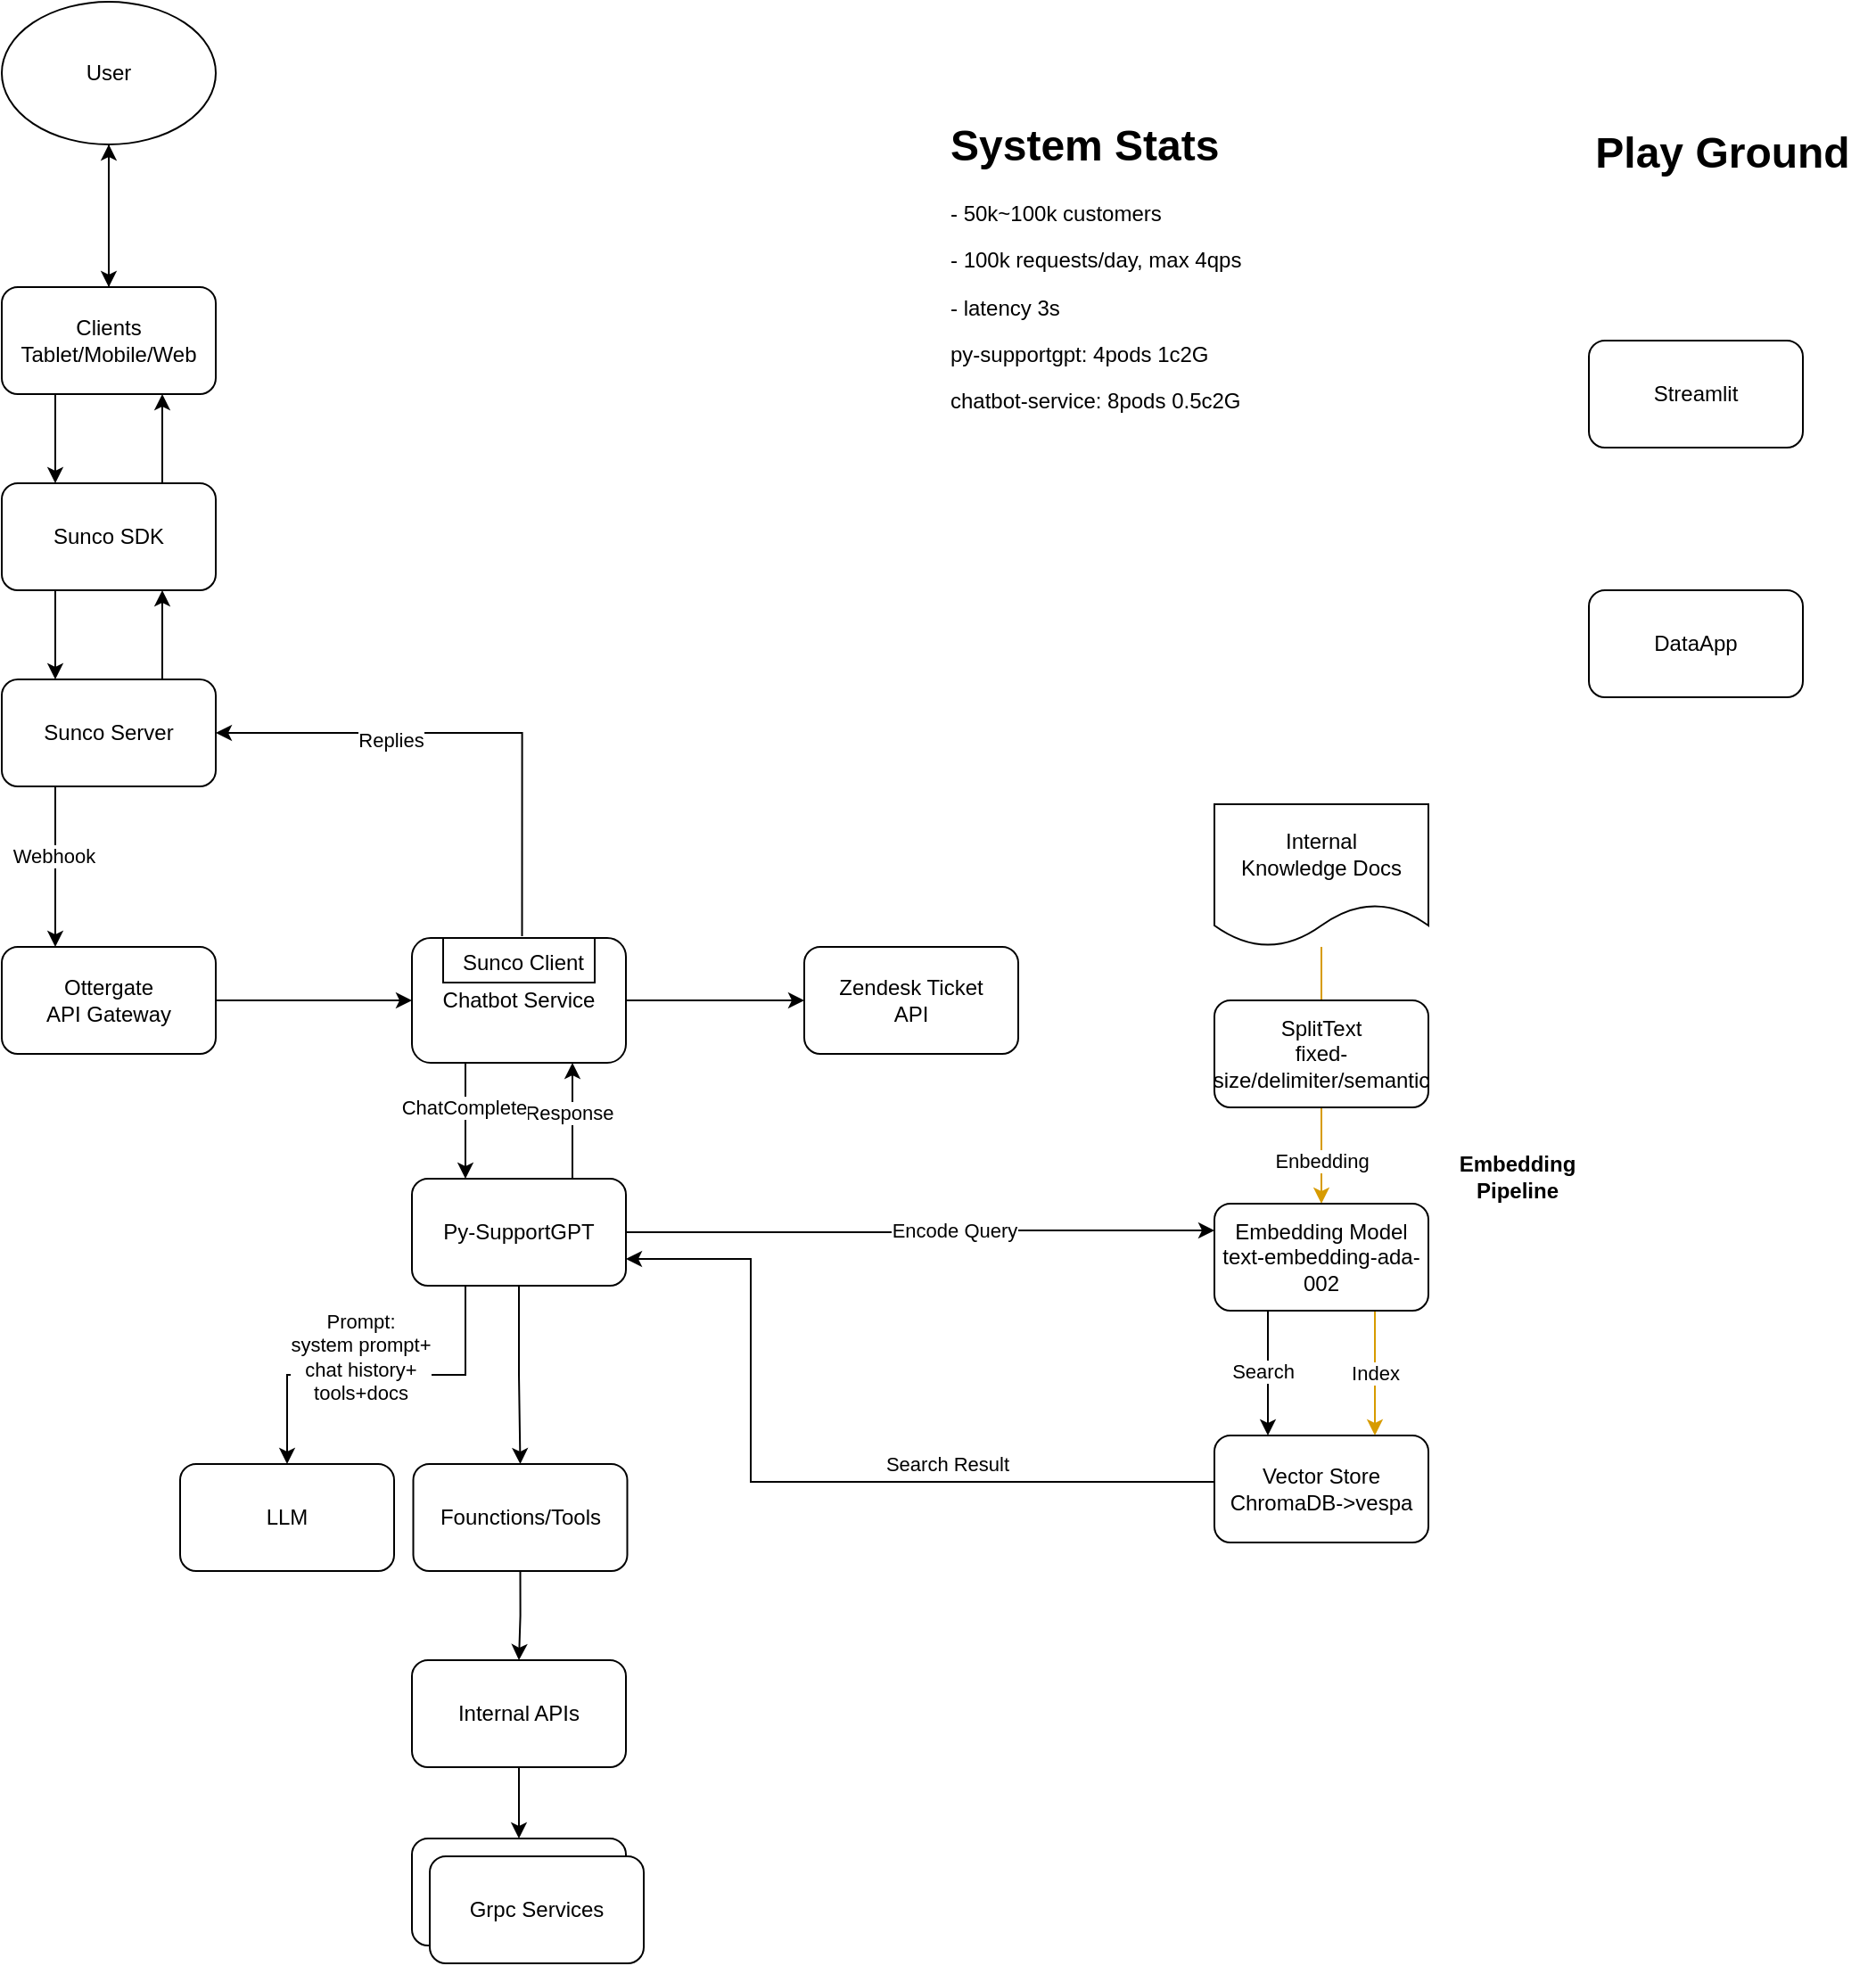 <mxfile version="26.0.13">
  <diagram name="Page-1" id="E73bntxt86W5P2doF7nK">
    <mxGraphModel dx="2231" dy="1324" grid="1" gridSize="10" guides="1" tooltips="1" connect="1" arrows="1" fold="1" page="1" pageScale="1" pageWidth="850" pageHeight="1100" math="0" shadow="0">
      <root>
        <mxCell id="0" />
        <mxCell id="1" parent="0" />
        <mxCell id="UpDTwZIlFveo_wN8iUtt-25" style="edgeStyle=orthogonalEdgeStyle;rounded=0;orthogonalLoop=1;jettySize=auto;html=1;exitX=0.5;exitY=1;exitDx=0;exitDy=0;entryX=0.5;entryY=0;entryDx=0;entryDy=0;" parent="1" source="UpDTwZIlFveo_wN8iUtt-1" target="UpDTwZIlFveo_wN8iUtt-2" edge="1">
          <mxGeometry relative="1" as="geometry" />
        </mxCell>
        <mxCell id="UpDTwZIlFveo_wN8iUtt-1" value="User" style="ellipse;whiteSpace=wrap;html=1;" parent="1" vertex="1">
          <mxGeometry x="120" y="150" width="120" height="80" as="geometry" />
        </mxCell>
        <mxCell id="UpDTwZIlFveo_wN8iUtt-28" style="edgeStyle=orthogonalEdgeStyle;rounded=0;orthogonalLoop=1;jettySize=auto;html=1;exitX=0.25;exitY=1;exitDx=0;exitDy=0;entryX=0.25;entryY=0;entryDx=0;entryDy=0;" parent="1" source="UpDTwZIlFveo_wN8iUtt-2" target="UpDTwZIlFveo_wN8iUtt-3" edge="1">
          <mxGeometry relative="1" as="geometry" />
        </mxCell>
        <mxCell id="W_Wss-8nVR4Y7HCD9j6q-1" style="edgeStyle=orthogonalEdgeStyle;rounded=0;orthogonalLoop=1;jettySize=auto;html=1;exitX=0.5;exitY=0;exitDx=0;exitDy=0;entryX=0.5;entryY=1;entryDx=0;entryDy=0;" parent="1" source="UpDTwZIlFveo_wN8iUtt-2" target="UpDTwZIlFveo_wN8iUtt-1" edge="1">
          <mxGeometry relative="1" as="geometry" />
        </mxCell>
        <mxCell id="UpDTwZIlFveo_wN8iUtt-2" value="Clients&lt;br&gt;Tablet/Mobile/Web" style="rounded=1;whiteSpace=wrap;html=1;" parent="1" vertex="1">
          <mxGeometry x="120" y="310" width="120" height="60" as="geometry" />
        </mxCell>
        <mxCell id="UpDTwZIlFveo_wN8iUtt-27" style="edgeStyle=orthogonalEdgeStyle;rounded=0;orthogonalLoop=1;jettySize=auto;html=1;exitX=0.25;exitY=1;exitDx=0;exitDy=0;entryX=0.25;entryY=0;entryDx=0;entryDy=0;" parent="1" source="UpDTwZIlFveo_wN8iUtt-3" target="UpDTwZIlFveo_wN8iUtt-4" edge="1">
          <mxGeometry relative="1" as="geometry" />
        </mxCell>
        <mxCell id="UpDTwZIlFveo_wN8iUtt-62" style="edgeStyle=orthogonalEdgeStyle;rounded=0;orthogonalLoop=1;jettySize=auto;html=1;exitX=0.75;exitY=0;exitDx=0;exitDy=0;entryX=0.75;entryY=1;entryDx=0;entryDy=0;" parent="1" source="UpDTwZIlFveo_wN8iUtt-3" target="UpDTwZIlFveo_wN8iUtt-2" edge="1">
          <mxGeometry relative="1" as="geometry" />
        </mxCell>
        <mxCell id="UpDTwZIlFveo_wN8iUtt-3" value="Sunco SDK" style="rounded=1;whiteSpace=wrap;html=1;" parent="1" vertex="1">
          <mxGeometry x="120" y="420" width="120" height="60" as="geometry" />
        </mxCell>
        <mxCell id="UpDTwZIlFveo_wN8iUtt-29" style="edgeStyle=orthogonalEdgeStyle;rounded=0;orthogonalLoop=1;jettySize=auto;html=1;exitX=0.25;exitY=1;exitDx=0;exitDy=0;entryX=0.25;entryY=0;entryDx=0;entryDy=0;" parent="1" source="UpDTwZIlFveo_wN8iUtt-4" target="UpDTwZIlFveo_wN8iUtt-6" edge="1">
          <mxGeometry relative="1" as="geometry" />
        </mxCell>
        <mxCell id="UpDTwZIlFveo_wN8iUtt-31" value="Webhook" style="edgeLabel;html=1;align=center;verticalAlign=middle;resizable=0;points=[];" parent="UpDTwZIlFveo_wN8iUtt-29" vertex="1" connectable="0">
          <mxGeometry x="-0.133" y="-1" relative="1" as="geometry">
            <mxPoint as="offset" />
          </mxGeometry>
        </mxCell>
        <mxCell id="UpDTwZIlFveo_wN8iUtt-61" style="edgeStyle=orthogonalEdgeStyle;rounded=0;orthogonalLoop=1;jettySize=auto;html=1;exitX=0.75;exitY=0;exitDx=0;exitDy=0;entryX=0.75;entryY=1;entryDx=0;entryDy=0;" parent="1" source="UpDTwZIlFveo_wN8iUtt-4" target="UpDTwZIlFveo_wN8iUtt-3" edge="1">
          <mxGeometry relative="1" as="geometry" />
        </mxCell>
        <mxCell id="UpDTwZIlFveo_wN8iUtt-4" value="Sunco Server" style="rounded=1;whiteSpace=wrap;html=1;" parent="1" vertex="1">
          <mxGeometry x="120" y="530" width="120" height="60" as="geometry" />
        </mxCell>
        <mxCell id="UpDTwZIlFveo_wN8iUtt-30" style="edgeStyle=orthogonalEdgeStyle;rounded=0;orthogonalLoop=1;jettySize=auto;html=1;exitX=1;exitY=0.5;exitDx=0;exitDy=0;entryX=0;entryY=0.5;entryDx=0;entryDy=0;" parent="1" source="UpDTwZIlFveo_wN8iUtt-6" target="UpDTwZIlFveo_wN8iUtt-7" edge="1">
          <mxGeometry relative="1" as="geometry" />
        </mxCell>
        <mxCell id="UpDTwZIlFveo_wN8iUtt-6" value="Ottergate&lt;br&gt;API Gateway" style="rounded=1;whiteSpace=wrap;html=1;" parent="1" vertex="1">
          <mxGeometry x="120" y="680" width="120" height="60" as="geometry" />
        </mxCell>
        <mxCell id="UpDTwZIlFveo_wN8iUtt-11" style="edgeStyle=orthogonalEdgeStyle;rounded=0;orthogonalLoop=1;jettySize=auto;html=1;exitX=0.5;exitY=0;exitDx=0;exitDy=0;entryX=1;entryY=0.5;entryDx=0;entryDy=0;" parent="1" source="UpDTwZIlFveo_wN8iUtt-9" target="UpDTwZIlFveo_wN8iUtt-4" edge="1">
          <mxGeometry relative="1" as="geometry" />
        </mxCell>
        <mxCell id="UpDTwZIlFveo_wN8iUtt-12" value="Replies" style="edgeLabel;html=1;align=center;verticalAlign=middle;resizable=0;points=[];" parent="UpDTwZIlFveo_wN8iUtt-11" vertex="1" connectable="0">
          <mxGeometry x="0.318" y="4" relative="1" as="geometry">
            <mxPoint as="offset" />
          </mxGeometry>
        </mxCell>
        <mxCell id="UpDTwZIlFveo_wN8iUtt-13" value="Zendesk Ticket&lt;br&gt;API" style="rounded=1;whiteSpace=wrap;html=1;" parent="1" vertex="1">
          <mxGeometry x="570" y="680" width="120" height="60" as="geometry" />
        </mxCell>
        <mxCell id="UpDTwZIlFveo_wN8iUtt-35" style="edgeStyle=orthogonalEdgeStyle;rounded=0;orthogonalLoop=1;jettySize=auto;html=1;exitX=0.25;exitY=1;exitDx=0;exitDy=0;" parent="1" source="UpDTwZIlFveo_wN8iUtt-18" target="UpDTwZIlFveo_wN8iUtt-19" edge="1">
          <mxGeometry relative="1" as="geometry" />
        </mxCell>
        <mxCell id="UpDTwZIlFveo_wN8iUtt-57" value="Prompt: &lt;br&gt;system prompt+&lt;br&gt;chat history+&lt;br&gt;tools+docs" style="edgeLabel;html=1;align=center;verticalAlign=middle;resizable=0;points=[];" parent="UpDTwZIlFveo_wN8iUtt-35" vertex="1" connectable="0">
          <mxGeometry x="-0.089" y="1" relative="1" as="geometry">
            <mxPoint x="-18" y="-11" as="offset" />
          </mxGeometry>
        </mxCell>
        <mxCell id="UpDTwZIlFveo_wN8iUtt-36" style="edgeStyle=orthogonalEdgeStyle;rounded=0;orthogonalLoop=1;jettySize=auto;html=1;exitX=0.5;exitY=1;exitDx=0;exitDy=0;entryX=0.5;entryY=0;entryDx=0;entryDy=0;" parent="1" source="UpDTwZIlFveo_wN8iUtt-18" target="UpDTwZIlFveo_wN8iUtt-20" edge="1">
          <mxGeometry relative="1" as="geometry" />
        </mxCell>
        <mxCell id="UpDTwZIlFveo_wN8iUtt-51" style="edgeStyle=orthogonalEdgeStyle;rounded=0;orthogonalLoop=1;jettySize=auto;html=1;exitX=1;exitY=0.5;exitDx=0;exitDy=0;entryX=0;entryY=0.25;entryDx=0;entryDy=0;" parent="1" source="UpDTwZIlFveo_wN8iUtt-18" target="UpDTwZIlFveo_wN8iUtt-45" edge="1">
          <mxGeometry relative="1" as="geometry" />
        </mxCell>
        <mxCell id="UpDTwZIlFveo_wN8iUtt-52" value="Encode Query" style="edgeLabel;html=1;align=center;verticalAlign=middle;resizable=0;points=[];" parent="UpDTwZIlFveo_wN8iUtt-51" vertex="1" connectable="0">
          <mxGeometry x="0.116" relative="1" as="geometry">
            <mxPoint as="offset" />
          </mxGeometry>
        </mxCell>
        <mxCell id="UpDTwZIlFveo_wN8iUtt-63" style="edgeStyle=orthogonalEdgeStyle;rounded=0;orthogonalLoop=1;jettySize=auto;html=1;exitX=0.75;exitY=0;exitDx=0;exitDy=0;entryX=0.75;entryY=1;entryDx=0;entryDy=0;" parent="1" source="UpDTwZIlFveo_wN8iUtt-18" target="UpDTwZIlFveo_wN8iUtt-7" edge="1">
          <mxGeometry relative="1" as="geometry" />
        </mxCell>
        <mxCell id="UpDTwZIlFveo_wN8iUtt-65" value="Response" style="edgeLabel;html=1;align=center;verticalAlign=middle;resizable=0;points=[];" parent="UpDTwZIlFveo_wN8iUtt-63" vertex="1" connectable="0">
          <mxGeometry x="0.139" y="2" relative="1" as="geometry">
            <mxPoint as="offset" />
          </mxGeometry>
        </mxCell>
        <mxCell id="UpDTwZIlFveo_wN8iUtt-18" value="Py-SupportGPT" style="rounded=1;whiteSpace=wrap;html=1;" parent="1" vertex="1">
          <mxGeometry x="350" y="810" width="120" height="60" as="geometry" />
        </mxCell>
        <mxCell id="UpDTwZIlFveo_wN8iUtt-19" value="LLM" style="rounded=1;whiteSpace=wrap;html=1;" parent="1" vertex="1">
          <mxGeometry x="220" y="970" width="120" height="60" as="geometry" />
        </mxCell>
        <mxCell id="UpDTwZIlFveo_wN8iUtt-38" style="edgeStyle=orthogonalEdgeStyle;rounded=0;orthogonalLoop=1;jettySize=auto;html=1;exitX=0.5;exitY=1;exitDx=0;exitDy=0;" parent="1" source="UpDTwZIlFveo_wN8iUtt-20" target="UpDTwZIlFveo_wN8iUtt-22" edge="1">
          <mxGeometry relative="1" as="geometry" />
        </mxCell>
        <mxCell id="UpDTwZIlFveo_wN8iUtt-20" value="Founctions/Tools" style="rounded=1;whiteSpace=wrap;html=1;" parent="1" vertex="1">
          <mxGeometry x="350.75" y="970" width="120" height="60" as="geometry" />
        </mxCell>
        <mxCell id="UpDTwZIlFveo_wN8iUtt-55" style="edgeStyle=orthogonalEdgeStyle;rounded=0;orthogonalLoop=1;jettySize=auto;html=1;exitX=0;exitY=0.5;exitDx=0;exitDy=0;entryX=1;entryY=0.75;entryDx=0;entryDy=0;" parent="1" source="UpDTwZIlFveo_wN8iUtt-21" target="UpDTwZIlFveo_wN8iUtt-18" edge="1">
          <mxGeometry relative="1" as="geometry">
            <Array as="points">
              <mxPoint x="800" y="980" />
              <mxPoint x="540" y="980" />
              <mxPoint x="540" y="855" />
            </Array>
          </mxGeometry>
        </mxCell>
        <mxCell id="UpDTwZIlFveo_wN8iUtt-56" value="Search Result" style="edgeLabel;html=1;align=center;verticalAlign=middle;resizable=0;points=[];" parent="UpDTwZIlFveo_wN8iUtt-55" vertex="1" connectable="0">
          <mxGeometry x="0.176" relative="1" as="geometry">
            <mxPoint x="110" y="-4" as="offset" />
          </mxGeometry>
        </mxCell>
        <mxCell id="UpDTwZIlFveo_wN8iUtt-21" value="Vector Store&lt;br&gt;ChromaDB-&amp;gt;vespa" style="rounded=1;whiteSpace=wrap;html=1;" parent="1" vertex="1">
          <mxGeometry x="800" y="954" width="120" height="60" as="geometry" />
        </mxCell>
        <mxCell id="UpDTwZIlFveo_wN8iUtt-39" style="edgeStyle=orthogonalEdgeStyle;rounded=0;orthogonalLoop=1;jettySize=auto;html=1;exitX=0.5;exitY=1;exitDx=0;exitDy=0;entryX=0.5;entryY=0;entryDx=0;entryDy=0;" parent="1" source="UpDTwZIlFveo_wN8iUtt-22" target="UpDTwZIlFveo_wN8iUtt-23" edge="1">
          <mxGeometry relative="1" as="geometry" />
        </mxCell>
        <mxCell id="UpDTwZIlFveo_wN8iUtt-22" value="Internal APIs" style="rounded=1;whiteSpace=wrap;html=1;" parent="1" vertex="1">
          <mxGeometry x="350" y="1080" width="120" height="60" as="geometry" />
        </mxCell>
        <mxCell id="UpDTwZIlFveo_wN8iUtt-23" value="Grpc Services" style="rounded=1;whiteSpace=wrap;html=1;" parent="1" vertex="1">
          <mxGeometry x="350" y="1180" width="120" height="60" as="geometry" />
        </mxCell>
        <mxCell id="UpDTwZIlFveo_wN8iUtt-24" value="Grpc Services" style="rounded=1;whiteSpace=wrap;html=1;" parent="1" vertex="1">
          <mxGeometry x="360" y="1190" width="120" height="60" as="geometry" />
        </mxCell>
        <mxCell id="UpDTwZIlFveo_wN8iUtt-32" style="edgeStyle=orthogonalEdgeStyle;rounded=0;orthogonalLoop=1;jettySize=auto;html=1;exitX=1;exitY=0.5;exitDx=0;exitDy=0;" parent="1" source="UpDTwZIlFveo_wN8iUtt-7" target="UpDTwZIlFveo_wN8iUtt-13" edge="1">
          <mxGeometry relative="1" as="geometry" />
        </mxCell>
        <mxCell id="UpDTwZIlFveo_wN8iUtt-46" style="edgeStyle=orthogonalEdgeStyle;rounded=0;orthogonalLoop=1;jettySize=auto;html=1;entryX=0.5;entryY=0;entryDx=0;entryDy=0;fillColor=#ffe6cc;strokeColor=#d79b00;" parent="1" source="UpDTwZIlFveo_wN8iUtt-42" target="UpDTwZIlFveo_wN8iUtt-45" edge="1">
          <mxGeometry relative="1" as="geometry" />
        </mxCell>
        <mxCell id="UpDTwZIlFveo_wN8iUtt-50" value="Enbedding" style="edgeLabel;html=1;align=center;verticalAlign=middle;resizable=0;points=[];" parent="UpDTwZIlFveo_wN8iUtt-46" vertex="1" connectable="0">
          <mxGeometry x="-0.2" y="-1" relative="1" as="geometry">
            <mxPoint x="1" y="62" as="offset" />
          </mxGeometry>
        </mxCell>
        <mxCell id="UpDTwZIlFveo_wN8iUtt-42" value="Internal&lt;br&gt;Knowledge Docs" style="shape=document;whiteSpace=wrap;html=1;boundedLbl=1;" parent="1" vertex="1">
          <mxGeometry x="800" y="600" width="120" height="80" as="geometry" />
        </mxCell>
        <mxCell id="UpDTwZIlFveo_wN8iUtt-47" value="Index" style="edgeStyle=orthogonalEdgeStyle;rounded=0;orthogonalLoop=1;jettySize=auto;html=1;exitX=0.75;exitY=1;exitDx=0;exitDy=0;entryX=0.75;entryY=0;entryDx=0;entryDy=0;fillColor=#ffe6cc;strokeColor=#d79b00;" parent="1" source="UpDTwZIlFveo_wN8iUtt-45" target="UpDTwZIlFveo_wN8iUtt-21" edge="1">
          <mxGeometry relative="1" as="geometry">
            <mxPoint as="offset" />
          </mxGeometry>
        </mxCell>
        <mxCell id="UpDTwZIlFveo_wN8iUtt-53" style="edgeStyle=orthogonalEdgeStyle;rounded=0;orthogonalLoop=1;jettySize=auto;html=1;exitX=0.25;exitY=1;exitDx=0;exitDy=0;entryX=0.25;entryY=0;entryDx=0;entryDy=0;" parent="1" source="UpDTwZIlFveo_wN8iUtt-45" target="UpDTwZIlFveo_wN8iUtt-21" edge="1">
          <mxGeometry relative="1" as="geometry" />
        </mxCell>
        <mxCell id="UpDTwZIlFveo_wN8iUtt-54" value="Search" style="edgeLabel;html=1;align=center;verticalAlign=middle;resizable=0;points=[];" parent="UpDTwZIlFveo_wN8iUtt-53" vertex="1" connectable="0">
          <mxGeometry x="-0.029" y="-3" relative="1" as="geometry">
            <mxPoint as="offset" />
          </mxGeometry>
        </mxCell>
        <mxCell id="UpDTwZIlFveo_wN8iUtt-45" value="Embedding Model&lt;br&gt;text-embedding-ada-002" style="rounded=1;whiteSpace=wrap;html=1;" parent="1" vertex="1">
          <mxGeometry x="800" y="824" width="120" height="60" as="geometry" />
        </mxCell>
        <mxCell id="UpDTwZIlFveo_wN8iUtt-60" style="edgeStyle=orthogonalEdgeStyle;rounded=0;orthogonalLoop=1;jettySize=auto;html=1;exitX=0.25;exitY=1;exitDx=0;exitDy=0;entryX=0.25;entryY=0;entryDx=0;entryDy=0;" parent="1" source="UpDTwZIlFveo_wN8iUtt-7" target="UpDTwZIlFveo_wN8iUtt-18" edge="1">
          <mxGeometry relative="1" as="geometry" />
        </mxCell>
        <mxCell id="UpDTwZIlFveo_wN8iUtt-64" value="ChatComplete" style="edgeLabel;html=1;align=center;verticalAlign=middle;resizable=0;points=[];" parent="UpDTwZIlFveo_wN8iUtt-60" vertex="1" connectable="0">
          <mxGeometry x="-0.231" y="-1" relative="1" as="geometry">
            <mxPoint as="offset" />
          </mxGeometry>
        </mxCell>
        <mxCell id="UpDTwZIlFveo_wN8iUtt-7" value="Chatbot Service" style="rounded=1;whiteSpace=wrap;html=1;" parent="1" vertex="1">
          <mxGeometry x="350" y="675" width="120" height="70" as="geometry" />
        </mxCell>
        <mxCell id="UpDTwZIlFveo_wN8iUtt-8" value="" style="rounded=0;whiteSpace=wrap;html=1;" parent="1" vertex="1">
          <mxGeometry x="367.5" y="675" width="85" height="25" as="geometry" />
        </mxCell>
        <mxCell id="UpDTwZIlFveo_wN8iUtt-9" value="Sunco Client" style="text;html=1;align=center;verticalAlign=middle;whiteSpace=wrap;rounded=0;" parent="1" vertex="1">
          <mxGeometry x="365.5" y="674" width="92.5" height="30" as="geometry" />
        </mxCell>
        <mxCell id="NEkNgyyi-g1eW3Eg_v2F-1" value="SplitText&lt;br&gt;fixed-size/delimiter/semantic" style="rounded=1;whiteSpace=wrap;html=1;" parent="1" vertex="1">
          <mxGeometry x="800" y="710" width="120" height="60" as="geometry" />
        </mxCell>
        <mxCell id="VJW5TG7ulVq54otyxMGV-2" value="&lt;h1 style=&quot;margin-top: 0px;&quot;&gt;System Stats&lt;/h1&gt;&lt;p&gt;- 50k~100k customers&lt;/p&gt;&lt;p&gt;&lt;span style=&quot;background-color: transparent; color: light-dark(rgb(0, 0, 0), rgb(255, 255, 255));&quot;&gt;- 100k requests/day, max 4qps&lt;/span&gt;&lt;/p&gt;&lt;p&gt;&lt;span style=&quot;background-color: transparent; color: light-dark(rgb(0, 0, 0), rgb(255, 255, 255));&quot;&gt;-&amp;nbsp;&lt;/span&gt;&lt;span style=&quot;background-color: transparent; color: light-dark(rgb(0, 0, 0), rgb(255, 255, 255));&quot;&gt;latency 3s&lt;/span&gt;&lt;/p&gt;&lt;p&gt;&lt;span style=&quot;background-color: transparent; color: light-dark(rgb(0, 0, 0), rgb(255, 255, 255));&quot;&gt;py-supportgpt: 4pods 1c2G&lt;/span&gt;&lt;/p&gt;&lt;p&gt;chatbot-service: 8pods 0.5c2G&lt;/p&gt;" style="text;html=1;whiteSpace=wrap;overflow=hidden;rounded=0;" vertex="1" parent="1">
          <mxGeometry x="650" y="210" width="240" height="170" as="geometry" />
        </mxCell>
        <mxCell id="VJW5TG7ulVq54otyxMGV-6" value="&lt;b&gt;Embedding Pipeline&lt;/b&gt;" style="text;html=1;align=center;verticalAlign=middle;whiteSpace=wrap;rounded=0;" vertex="1" parent="1">
          <mxGeometry x="940" y="794" width="60" height="30" as="geometry" />
        </mxCell>
        <mxCell id="VJW5TG7ulVq54otyxMGV-7" value="DataApp" style="rounded=1;whiteSpace=wrap;html=1;" vertex="1" parent="1">
          <mxGeometry x="1010" y="480" width="120" height="60" as="geometry" />
        </mxCell>
        <mxCell id="VJW5TG7ulVq54otyxMGV-8" value="Streamlit" style="rounded=1;whiteSpace=wrap;html=1;" vertex="1" parent="1">
          <mxGeometry x="1010" y="340" width="120" height="60" as="geometry" />
        </mxCell>
        <mxCell id="VJW5TG7ulVq54otyxMGV-9" value="&lt;b&gt;&lt;font style=&quot;font-size: 24px;&quot;&gt;Play Ground&lt;/font&gt;&lt;/b&gt;" style="text;html=1;align=center;verticalAlign=middle;whiteSpace=wrap;rounded=0;" vertex="1" parent="1">
          <mxGeometry x="1000" y="220" width="170" height="30" as="geometry" />
        </mxCell>
      </root>
    </mxGraphModel>
  </diagram>
</mxfile>
